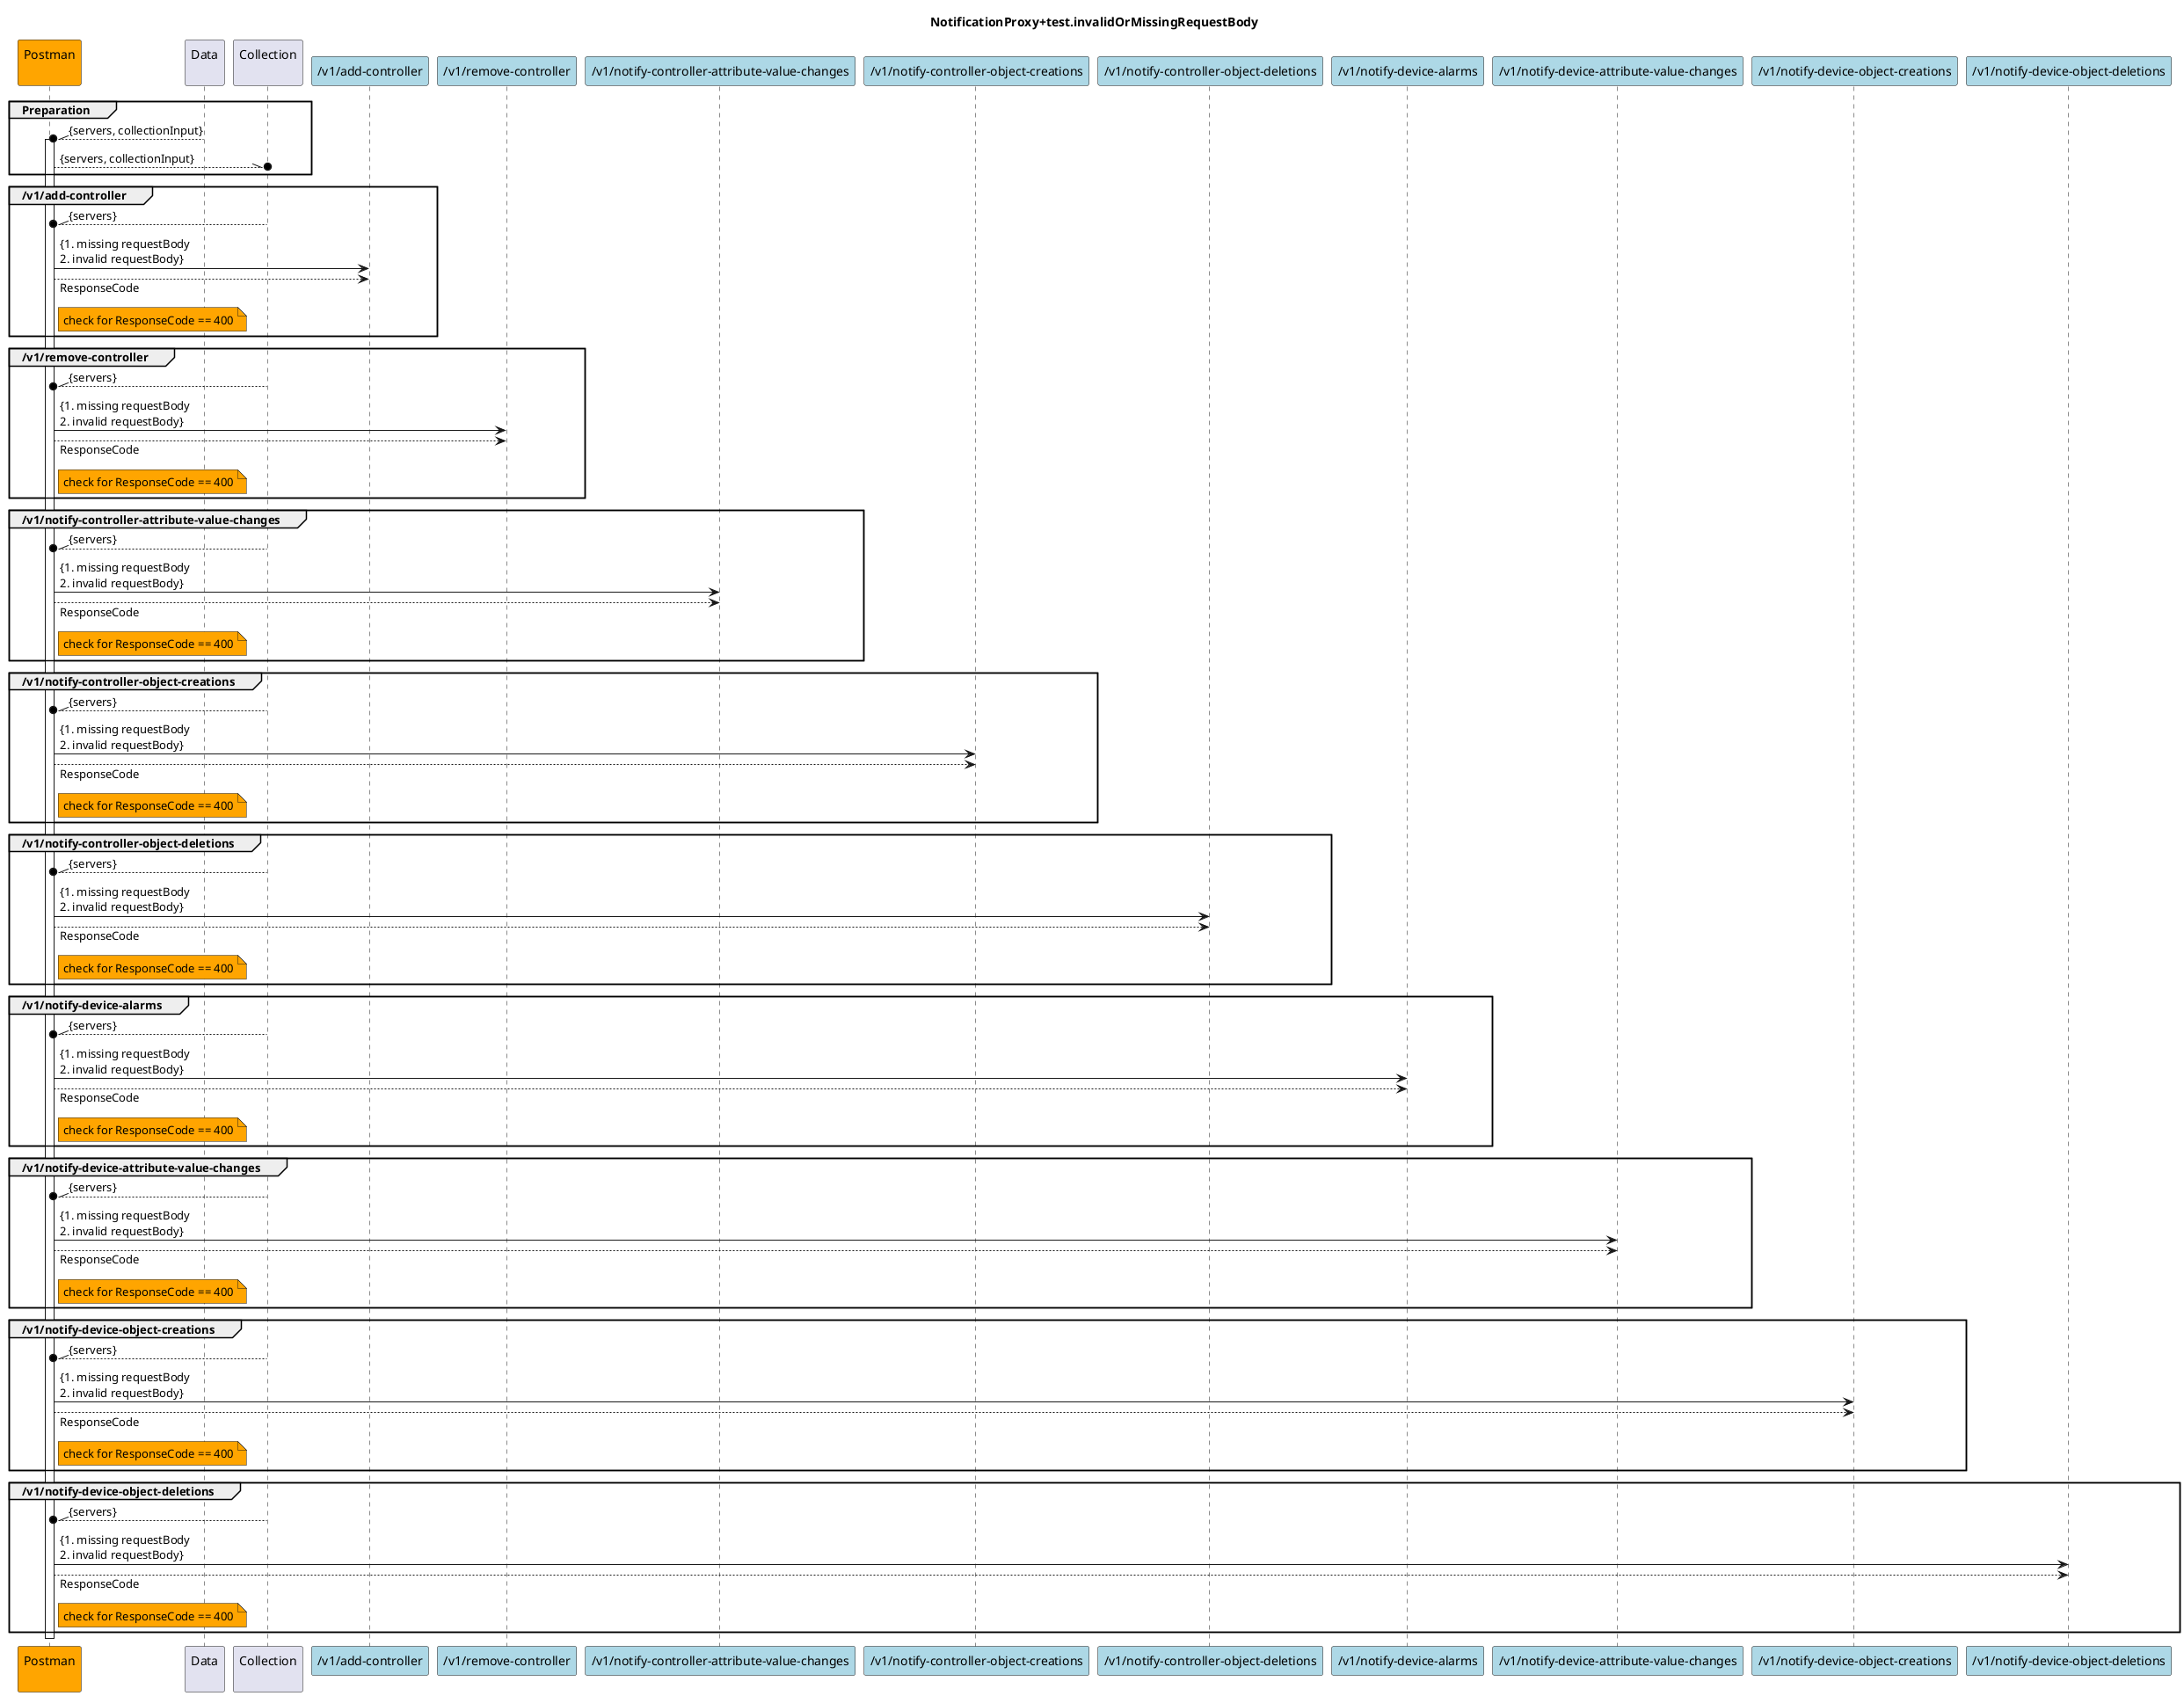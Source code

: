 @startuml NotificationProxy+diagram.invalidOrMissingRequestBody
skinparam responseMessageBelowArrow true

title
NotificationProxy+test.invalidOrMissingRequestBody
end title

participant "Postman\n" as Postman #Orange 
participant "Data\n" as Data
participant "Collection\n" as Collection

participant "/v1/add-controller" as addCtrl #LightBlue
participant "/v1/remove-controller" as removeCtrl #LightBlue
participant "/v1/notify-controller-attribute-value-changes" as notifyCAVC #LightBlue
participant "/v1/notify-controller-object-creations" as notifyCOC #LightBlue
participant "/v1/notify-controller-object-deletions" as notifyCOD #LightBlue
participant "/v1/notify-device-alarms" as notifyAlarm #LightBlue
participant "/v1/notify-device-attribute-value-changes" as notifyDAVC #LightBlue
participant "/v1/notify-device-object-creations" as notifyDOC #LightBlue
participant "/v1/notify-device-object-deletions" as notifyDOD #LightBlue


group Preparation
  Data --\\o Postman : {servers, collectionInput}
  activate Postman
  Postman --\\o Collection : {servers, collectionInput}
end

group /v1/add-controller
  Collection --\\o Postman: {servers}
  Postman -> addCtrl: {1. missing requestBody \n2. invalid requestBody}
  addCtrl <-- Postman: ResponseCode
  note right Postman #Orange
    check for ResponseCode == 400
  end note
end

group /v1/remove-controller
  Collection --\\o Postman: {servers}
  Postman -> removeCtrl: {1. missing requestBody \n2. invalid requestBody}
  removeCtrl <-- Postman: ResponseCode
  note right Postman #Orange
    check for ResponseCode == 400
  end note
end

group /v1/notify-controller-attribute-value-changes
  Collection --\\o Postman: {servers}
  Postman -> notifyCAVC: {1. missing requestBody \n2. invalid requestBody}
  notifyCAVC <-- Postman: ResponseCode
  note right Postman #Orange
    check for ResponseCode == 400
  end note
end

group /v1/notify-controller-object-creations
  Collection --\\o Postman: {servers}
  Postman -> notifyCOC: {1. missing requestBody \n2. invalid requestBody}
  notifyCOC <-- Postman: ResponseCode
  note right Postman #Orange
    check for ResponseCode == 400
  end note
end

group /v1/notify-controller-object-deletions
  Collection --\\o Postman: {servers}
  Postman -> notifyCOD: {1. missing requestBody \n2. invalid requestBody}
  notifyCOD <-- Postman: ResponseCode
  note right Postman #Orange
    check for ResponseCode == 400
  end note
end

group /v1/notify-device-alarms
  Collection --\\o Postman: {servers}
  Postman -> notifyAlarm: {1. missing requestBody \n2. invalid requestBody}
  notifyAlarm <-- Postman: ResponseCode
  note right Postman #Orange
    check for ResponseCode == 400
  end note
end

group /v1/notify-device-attribute-value-changes
  Collection --\\o Postman: {servers}
  Postman -> notifyDAVC: {1. missing requestBody \n2. invalid requestBody}
  notifyDAVC <-- Postman: ResponseCode
  note right Postman #Orange
    check for ResponseCode == 400
  end note
end

group /v1/notify-device-object-creations
  Collection --\\o Postman: {servers}
  Postman -> notifyDOC: {1. missing requestBody \n2. invalid requestBody}
  notifyDOC <-- Postman: ResponseCode
  note right Postman #Orange
    check for ResponseCode == 400
  end note
end

group /v1/notify-device-object-deletions
  Collection --\\o Postman: {servers}
  Postman -> notifyDOD: {1. missing requestBody \n2. invalid requestBody}
  notifyDOD <-- Postman: ResponseCode
  note right Postman #Orange
    check for ResponseCode == 400
  end note
end

deactivate Postman

@enduml